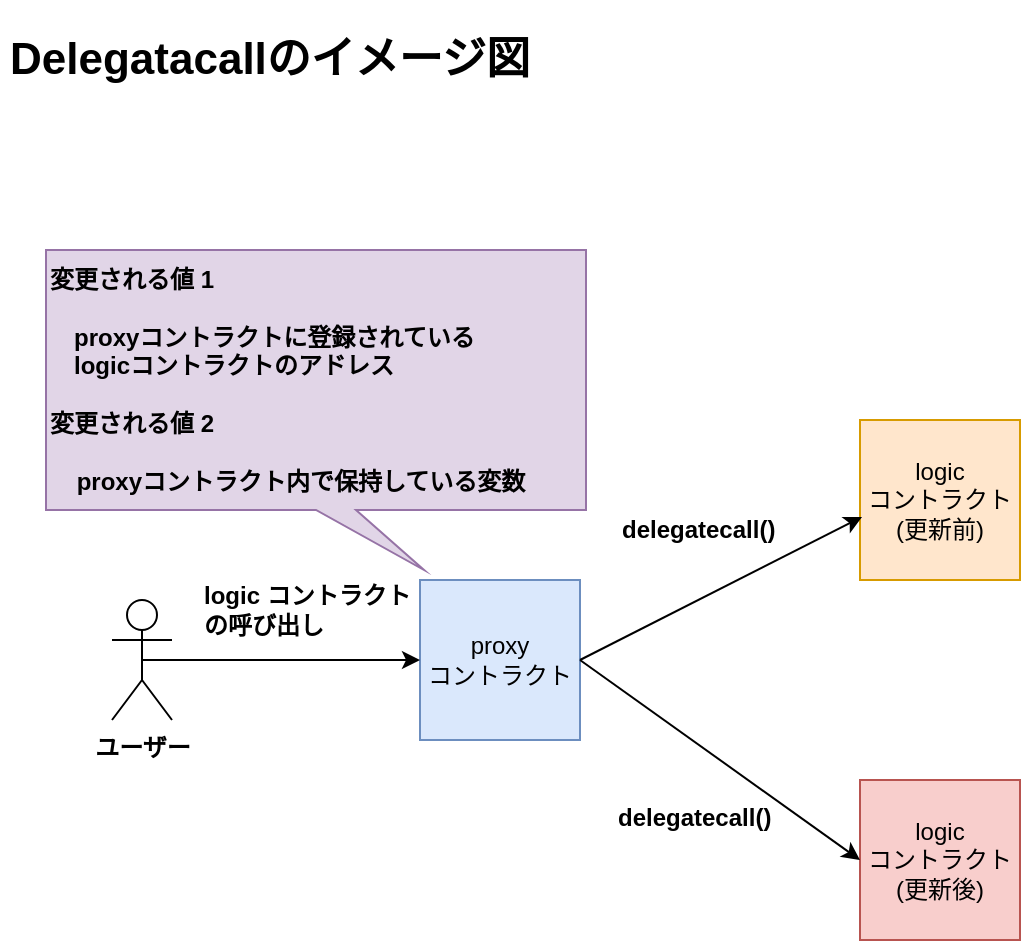 <mxfile version="20.5.1" type="github">
  <diagram id="t9sUDgmY1rG62_aLtfS_" name="ページ1">
    <mxGraphModel dx="2066" dy="1190" grid="1" gridSize="10" guides="1" tooltips="1" connect="1" arrows="1" fold="1" page="1" pageScale="1" pageWidth="827" pageHeight="1169" math="0" shadow="0">
      <root>
        <mxCell id="0" />
        <mxCell id="1" parent="0" />
        <mxCell id="2NuNlHKh36lMKqr2MWiC-1" value="&lt;b&gt;ユーザー&lt;/b&gt;" style="shape=umlActor;verticalLabelPosition=bottom;verticalAlign=top;html=1;outlineConnect=0;" vertex="1" parent="1">
          <mxGeometry x="66" y="430" width="30" height="60" as="geometry" />
        </mxCell>
        <mxCell id="2NuNlHKh36lMKqr2MWiC-5" value="proxy&lt;br&gt;コントラクト" style="whiteSpace=wrap;html=1;aspect=fixed;fillColor=#dae8fc;strokeColor=#6c8ebf;" vertex="1" parent="1">
          <mxGeometry x="220" y="420" width="80" height="80" as="geometry" />
        </mxCell>
        <mxCell id="2NuNlHKh36lMKqr2MWiC-6" value="logic&lt;br&gt;コントラクト&lt;br&gt;(更新前)" style="whiteSpace=wrap;html=1;aspect=fixed;fillColor=#ffe6cc;strokeColor=#d79b00;" vertex="1" parent="1">
          <mxGeometry x="440" y="340" width="80" height="80" as="geometry" />
        </mxCell>
        <mxCell id="2NuNlHKh36lMKqr2MWiC-7" value="logic&lt;br&gt;コントラクト&lt;br&gt;(更新後)" style="whiteSpace=wrap;html=1;aspect=fixed;fillColor=#f8cecc;strokeColor=#b85450;" vertex="1" parent="1">
          <mxGeometry x="440" y="520" width="80" height="80" as="geometry" />
        </mxCell>
        <mxCell id="2NuNlHKh36lMKqr2MWiC-8" value="" style="endArrow=classic;html=1;rounded=0;exitX=0.5;exitY=0.5;exitDx=0;exitDy=0;exitPerimeter=0;" edge="1" parent="1" source="2NuNlHKh36lMKqr2MWiC-1" target="2NuNlHKh36lMKqr2MWiC-5">
          <mxGeometry width="50" height="50" relative="1" as="geometry">
            <mxPoint x="390" y="620" as="sourcePoint" />
            <mxPoint x="440" y="570" as="targetPoint" />
          </mxGeometry>
        </mxCell>
        <mxCell id="2NuNlHKh36lMKqr2MWiC-9" value="" style="endArrow=classic;html=1;rounded=0;exitX=1;exitY=0.5;exitDx=0;exitDy=0;entryX=0.013;entryY=0.606;entryDx=0;entryDy=0;entryPerimeter=0;" edge="1" parent="1" source="2NuNlHKh36lMKqr2MWiC-5" target="2NuNlHKh36lMKqr2MWiC-6">
          <mxGeometry width="50" height="50" relative="1" as="geometry">
            <mxPoint x="310" y="459.5" as="sourcePoint" />
            <mxPoint x="435" y="459.5" as="targetPoint" />
          </mxGeometry>
        </mxCell>
        <mxCell id="2NuNlHKh36lMKqr2MWiC-10" value="" style="endArrow=classic;html=1;rounded=0;exitX=1;exitY=0.5;exitDx=0;exitDy=0;entryX=0;entryY=0.5;entryDx=0;entryDy=0;" edge="1" parent="1" source="2NuNlHKh36lMKqr2MWiC-5" target="2NuNlHKh36lMKqr2MWiC-7">
          <mxGeometry width="50" height="50" relative="1" as="geometry">
            <mxPoint x="310" y="470" as="sourcePoint" />
            <mxPoint x="451.04" y="398.48" as="targetPoint" />
          </mxGeometry>
        </mxCell>
        <mxCell id="2NuNlHKh36lMKqr2MWiC-11" value="logic コントラクト&lt;br&gt;の呼び出し" style="text;html=1;strokeColor=none;fillColor=none;align=left;verticalAlign=middle;whiteSpace=wrap;rounded=0;fontStyle=1" vertex="1" parent="1">
          <mxGeometry x="110" y="420" width="110" height="30" as="geometry" />
        </mxCell>
        <mxCell id="2NuNlHKh36lMKqr2MWiC-12" value="delegatecall()" style="text;html=1;strokeColor=none;fillColor=none;align=left;verticalAlign=middle;whiteSpace=wrap;rounded=0;fontStyle=1" vertex="1" parent="1">
          <mxGeometry x="319" y="380" width="110" height="30" as="geometry" />
        </mxCell>
        <mxCell id="2NuNlHKh36lMKqr2MWiC-13" value="delegatecall()" style="text;html=1;strokeColor=none;fillColor=none;align=left;verticalAlign=middle;whiteSpace=wrap;rounded=0;fontStyle=1" vertex="1" parent="1">
          <mxGeometry x="317" y="524" width="110" height="30" as="geometry" />
        </mxCell>
        <mxCell id="2NuNlHKh36lMKqr2MWiC-14" value="&lt;b&gt;変更される値 1&amp;nbsp;&lt;br&gt;&lt;br&gt;　proxyコントラクトに登録されている　　&lt;br&gt;　logicコントラクトのアドレス&lt;br&gt;&lt;br&gt;変更される値 2&lt;br&gt;&lt;br&gt;&amp;nbsp; &amp;nbsp; proxyコントラクト内で保持している変数&lt;br&gt;&lt;/b&gt;" style="shape=callout;whiteSpace=wrap;html=1;perimeter=calloutPerimeter;fillColor=#e1d5e7;strokeColor=#9673a6;position2=0.7;align=left;" vertex="1" parent="1">
          <mxGeometry x="33" y="255" width="270" height="160" as="geometry" />
        </mxCell>
        <mxCell id="2NuNlHKh36lMKqr2MWiC-15" value="Delegatacallのイメージ図" style="text;html=1;strokeColor=none;fillColor=none;align=center;verticalAlign=middle;whiteSpace=wrap;rounded=0;fontStyle=1;fontSize=22;" vertex="1" parent="1">
          <mxGeometry x="10" y="130" width="270" height="60" as="geometry" />
        </mxCell>
      </root>
    </mxGraphModel>
  </diagram>
</mxfile>
